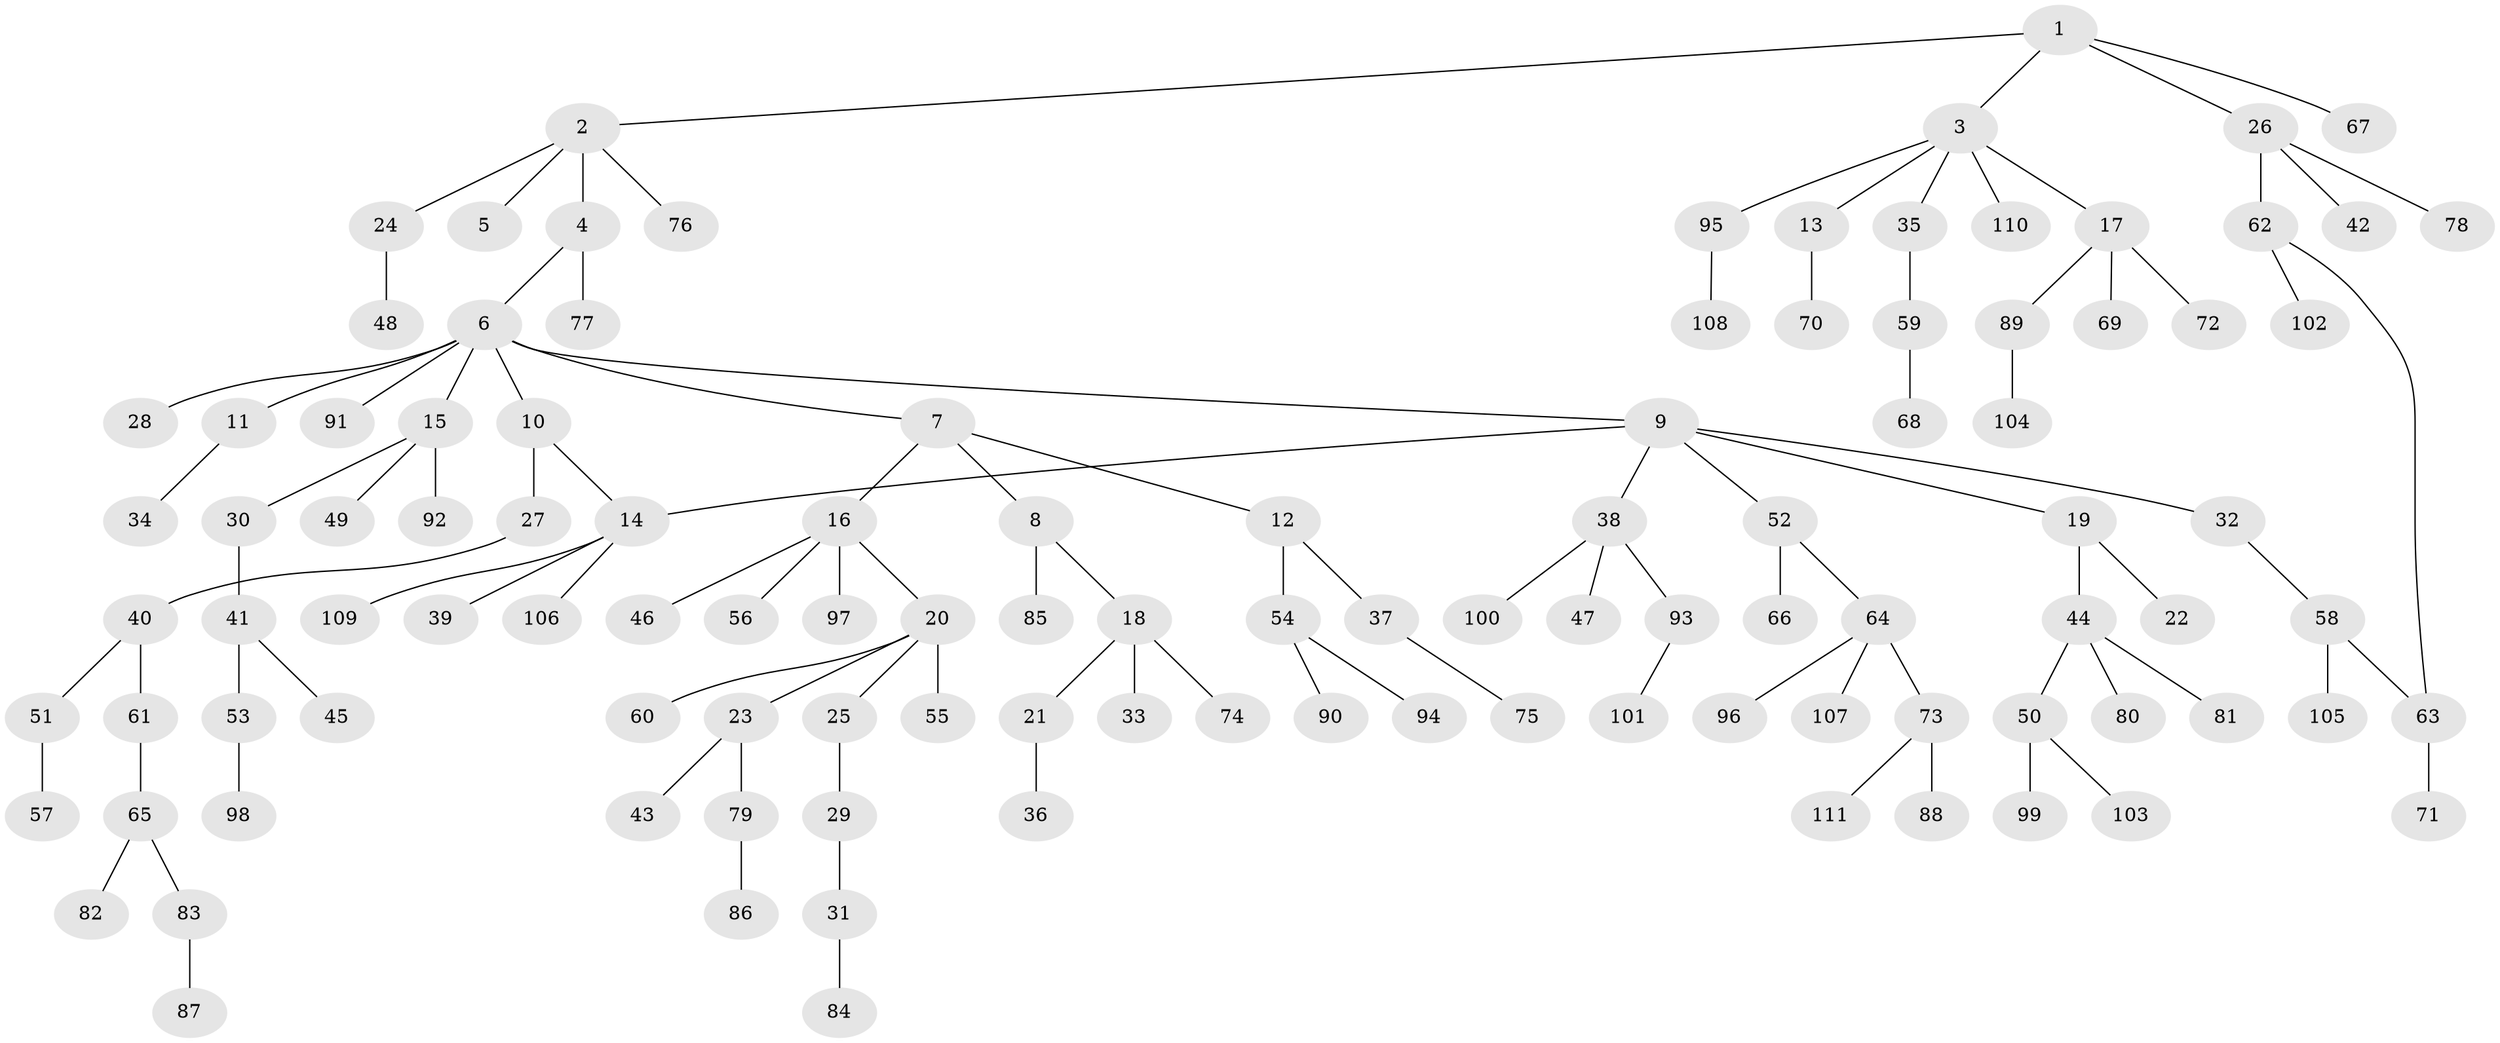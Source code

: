 // Generated by graph-tools (version 1.1) at 2025/49/03/09/25 03:49:26]
// undirected, 111 vertices, 112 edges
graph export_dot {
graph [start="1"]
  node [color=gray90,style=filled];
  1;
  2;
  3;
  4;
  5;
  6;
  7;
  8;
  9;
  10;
  11;
  12;
  13;
  14;
  15;
  16;
  17;
  18;
  19;
  20;
  21;
  22;
  23;
  24;
  25;
  26;
  27;
  28;
  29;
  30;
  31;
  32;
  33;
  34;
  35;
  36;
  37;
  38;
  39;
  40;
  41;
  42;
  43;
  44;
  45;
  46;
  47;
  48;
  49;
  50;
  51;
  52;
  53;
  54;
  55;
  56;
  57;
  58;
  59;
  60;
  61;
  62;
  63;
  64;
  65;
  66;
  67;
  68;
  69;
  70;
  71;
  72;
  73;
  74;
  75;
  76;
  77;
  78;
  79;
  80;
  81;
  82;
  83;
  84;
  85;
  86;
  87;
  88;
  89;
  90;
  91;
  92;
  93;
  94;
  95;
  96;
  97;
  98;
  99;
  100;
  101;
  102;
  103;
  104;
  105;
  106;
  107;
  108;
  109;
  110;
  111;
  1 -- 2;
  1 -- 3;
  1 -- 26;
  1 -- 67;
  2 -- 4;
  2 -- 5;
  2 -- 24;
  2 -- 76;
  3 -- 13;
  3 -- 17;
  3 -- 35;
  3 -- 95;
  3 -- 110;
  4 -- 6;
  4 -- 77;
  6 -- 7;
  6 -- 9;
  6 -- 10;
  6 -- 11;
  6 -- 15;
  6 -- 28;
  6 -- 91;
  7 -- 8;
  7 -- 12;
  7 -- 16;
  8 -- 18;
  8 -- 85;
  9 -- 14;
  9 -- 19;
  9 -- 32;
  9 -- 38;
  9 -- 52;
  10 -- 27;
  10 -- 14;
  11 -- 34;
  12 -- 37;
  12 -- 54;
  13 -- 70;
  14 -- 39;
  14 -- 106;
  14 -- 109;
  15 -- 30;
  15 -- 49;
  15 -- 92;
  16 -- 20;
  16 -- 46;
  16 -- 56;
  16 -- 97;
  17 -- 69;
  17 -- 72;
  17 -- 89;
  18 -- 21;
  18 -- 33;
  18 -- 74;
  19 -- 22;
  19 -- 44;
  20 -- 23;
  20 -- 25;
  20 -- 55;
  20 -- 60;
  21 -- 36;
  23 -- 43;
  23 -- 79;
  24 -- 48;
  25 -- 29;
  26 -- 42;
  26 -- 62;
  26 -- 78;
  27 -- 40;
  29 -- 31;
  30 -- 41;
  31 -- 84;
  32 -- 58;
  35 -- 59;
  37 -- 75;
  38 -- 47;
  38 -- 93;
  38 -- 100;
  40 -- 51;
  40 -- 61;
  41 -- 45;
  41 -- 53;
  44 -- 50;
  44 -- 80;
  44 -- 81;
  50 -- 99;
  50 -- 103;
  51 -- 57;
  52 -- 64;
  52 -- 66;
  53 -- 98;
  54 -- 90;
  54 -- 94;
  58 -- 63;
  58 -- 105;
  59 -- 68;
  61 -- 65;
  62 -- 102;
  62 -- 63;
  63 -- 71;
  64 -- 73;
  64 -- 96;
  64 -- 107;
  65 -- 82;
  65 -- 83;
  73 -- 88;
  73 -- 111;
  79 -- 86;
  83 -- 87;
  89 -- 104;
  93 -- 101;
  95 -- 108;
}
